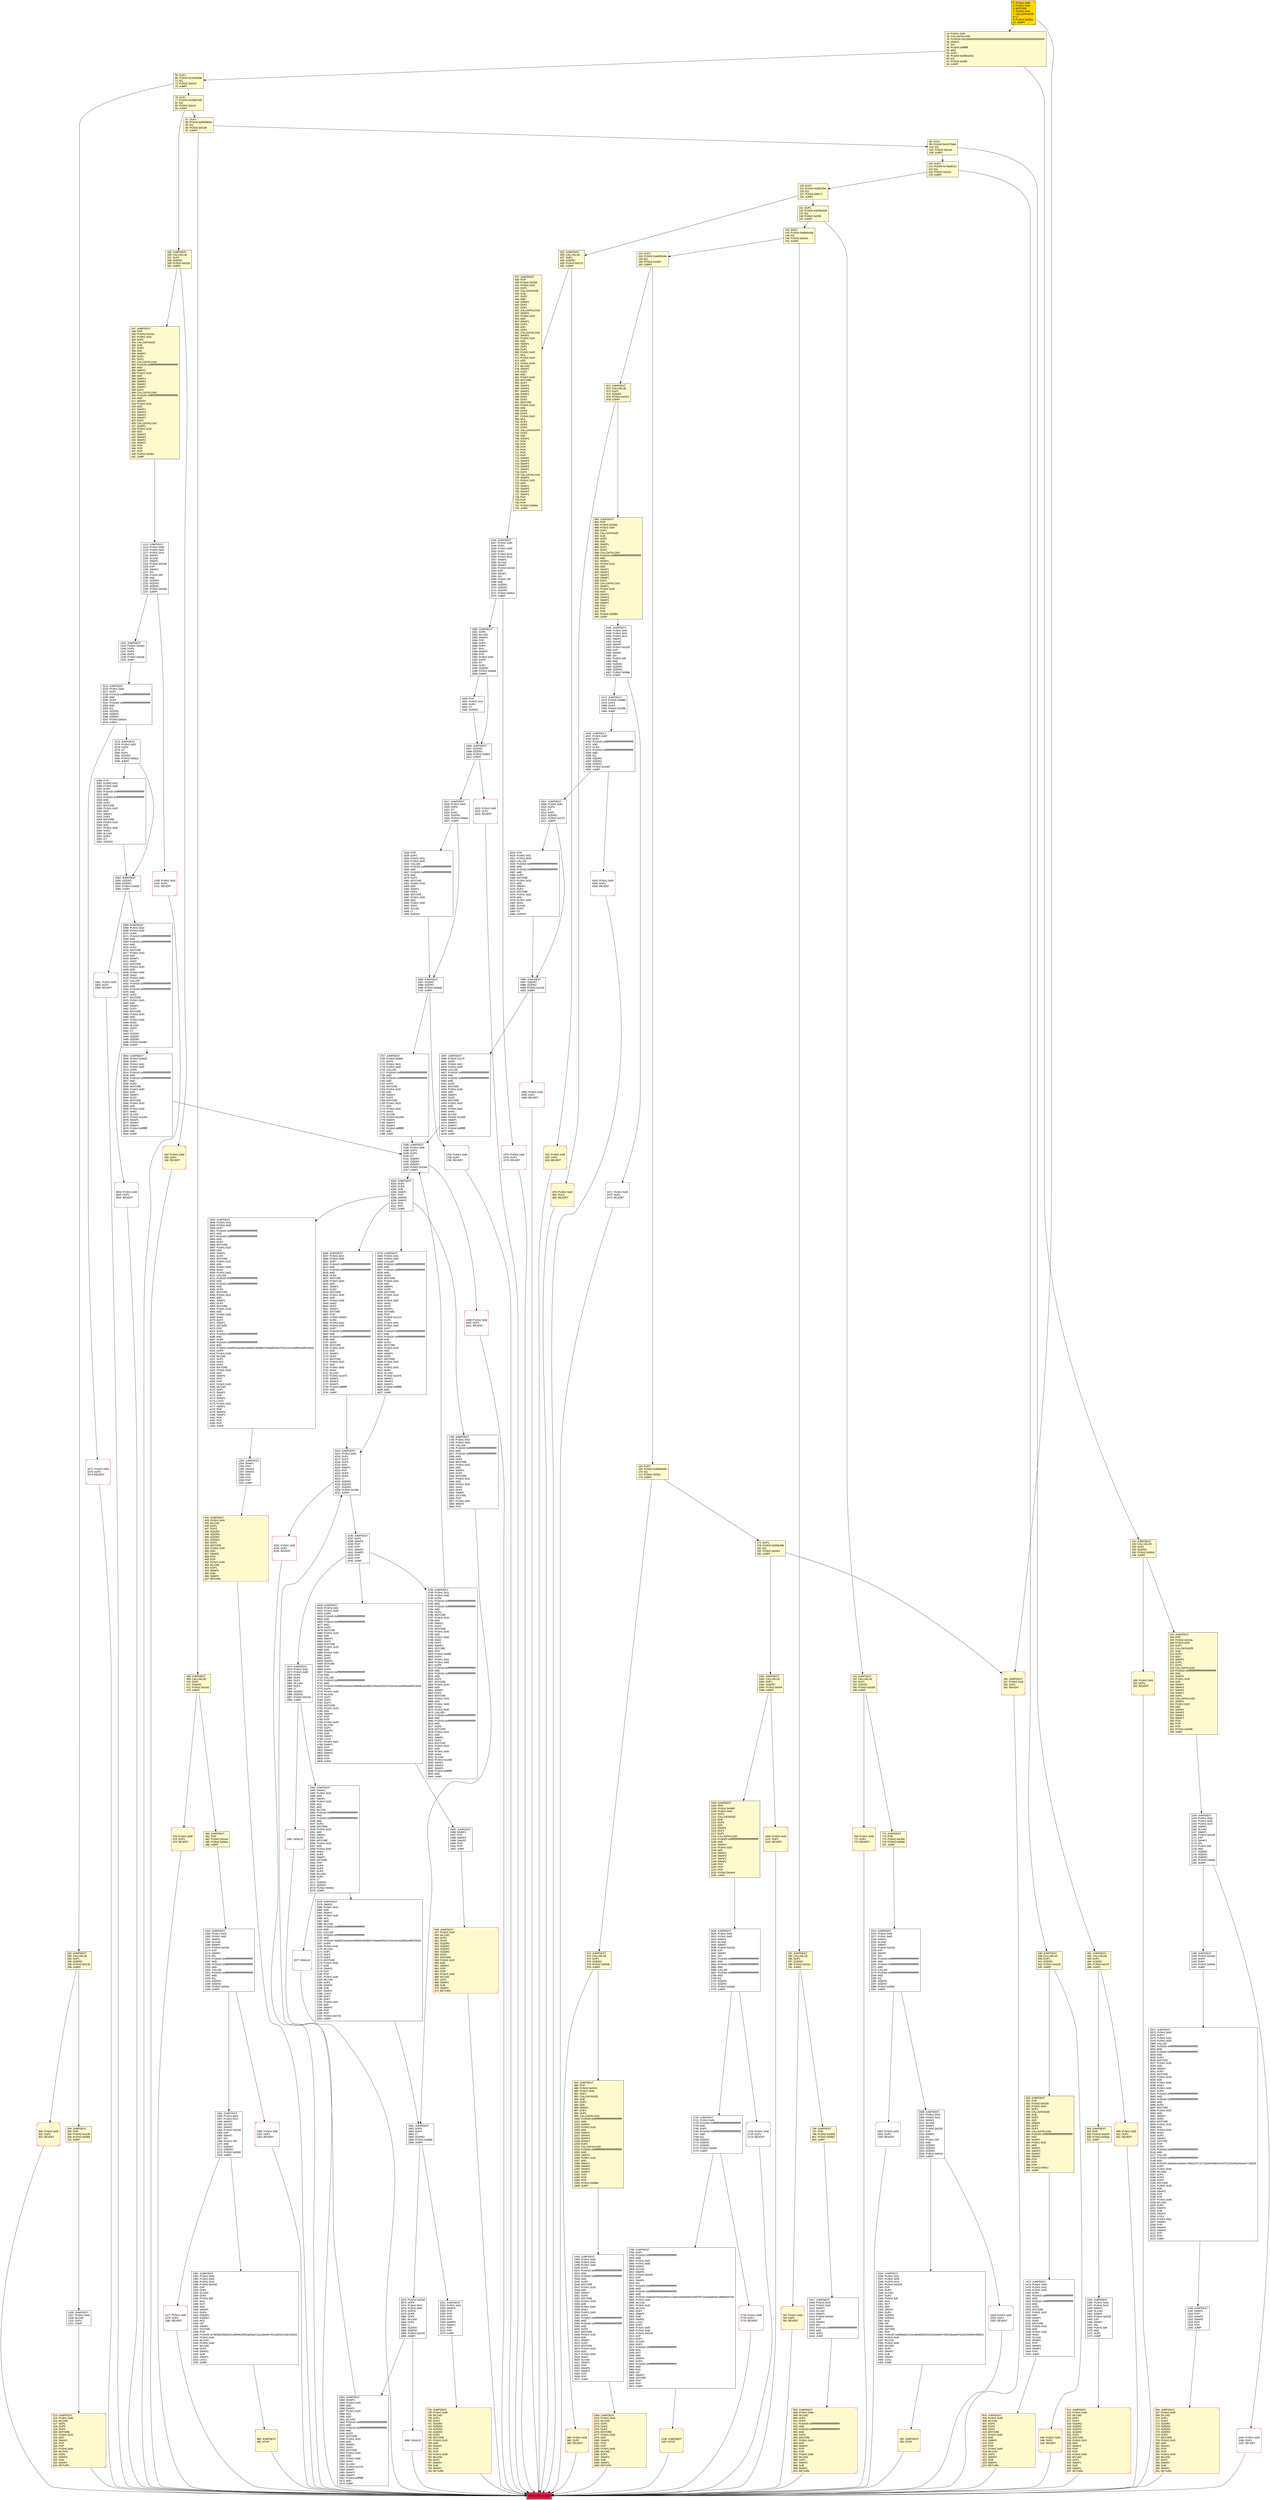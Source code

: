 digraph G {
bgcolor=transparent rankdir=UD;
node [shape=box style=filled color=black fillcolor=white fontname=arial fontcolor=black];
1184 [label="1184: PUSH1 0x00\l1186: DUP1\l1187: REVERT\l" shape=Msquare color=crimson ];
1992 [label="1992: JUMPDEST\l1993: SWAP1\l1994: PUSH1 0x20\l1996: ADD\l1997: SWAP1\l1998: PUSH1 0x20\l2000: MUL\l2001: ADD\l2002: MLOAD\l2003: PUSH20 0xffffffffffffffffffffffffffffffffffffffff\l2024: AND\l2025: PUSH20 0xffffffffffffffffffffffffffffffffffffffff\l2046: AND\l2047: DUP2\l2048: MSTORE\l2049: PUSH1 0x20\l2051: ADD\l2052: SWAP1\l2053: DUP2\l2054: MSTORE\l2055: PUSH1 0x20\l2057: ADD\l2058: PUSH1 0x00\l2060: SHA3\l2061: DUP2\l2062: SWAP1\l2063: SSTORE\l2064: POP\l2065: DUP6\l2066: DUP2\l2067: DUP2\l2068: MLOAD\l2069: DUP2\l2070: LT\l2071: ISZERO\l2072: ISZERO\l2073: PUSH2 0x081e\l2076: JUMPI\l" ];
3286 [label="3286: POP\l3287: PUSH1 0x01\l3289: PUSH1 0x00\l3291: DUP6\l3292: PUSH20 0xffffffffffffffffffffffffffffffffffffffff\l3313: AND\l3314: PUSH20 0xffffffffffffffffffffffffffffffffffffffff\l3335: AND\l3336: DUP2\l3337: MSTORE\l3338: PUSH1 0x20\l3340: ADD\l3341: SWAP1\l3342: DUP2\l3343: MSTORE\l3344: PUSH1 0x20\l3346: ADD\l3347: PUSH1 0x00\l3349: SHA3\l3350: SLOAD\l3351: DUP3\l3352: GT\l3353: ISZERO\l" ];
1707 [label="1707: JUMPDEST\l1708: PUSH2 0x06fd\l1711: DUP3\l1712: PUSH1 0x01\l1714: PUSH1 0x00\l1716: CALLER\l1717: PUSH20 0xffffffffffffffffffffffffffffffffffffffff\l1738: AND\l1739: PUSH20 0xffffffffffffffffffffffffffffffffffffffff\l1760: AND\l1761: DUP2\l1762: MSTORE\l1763: PUSH1 0x20\l1765: ADD\l1766: SWAP1\l1767: DUP2\l1768: MSTORE\l1769: PUSH1 0x20\l1771: ADD\l1772: PUSH1 0x00\l1774: SHA3\l1775: SLOAD\l1776: PUSH2 0x1059\l1779: SWAP1\l1780: SWAP2\l1781: SWAP1\l1782: PUSH4 0xffffffff\l1787: AND\l1788: JUMP\l" ];
1703 [label="1703: PUSH1 0x00\l1705: DUP1\l1706: REVERT\l" shape=Msquare color=crimson ];
2471 [label="2471: PUSH1 0x00\l2473: DUP1\l2474: REVERT\l" shape=Msquare color=crimson ];
1206 [label="1206: JUMPDEST\l1207: PUSH1 0x00\l1209: SLOAD\l1210: DUP2\l1211: JUMP\l" ];
2334 [label="2334: JUMPDEST\l2335: PUSH1 0x01\l2337: PUSH1 0x03\l2339: PUSH1 0x14\l2341: PUSH2 0x0100\l2344: EXP\l2345: DUP2\l2346: SLOAD\l2347: DUP2\l2348: PUSH1 0xff\l2350: MUL\l2351: NOT\l2352: AND\l2353: SWAP1\l2354: DUP4\l2355: ISZERO\l2356: ISZERO\l2357: MUL\l2358: OR\l2359: SWAP1\l2360: SSTORE\l2361: POP\l2362: PUSH32 0x6985a02210a168e66602d3235cb6db0e70f92b3ba4d376a33c0f3d9434bff625\l2395: PUSH1 0x40\l2397: MLOAD\l2398: PUSH1 0x40\l2400: MLOAD\l2401: DUP1\l2402: SWAP2\l2403: SUB\l2404: SWAP1\l2405: LOG1\l2406: JUMP\l" ];
3214 [label="3214: JUMPDEST\l3215: PUSH1 0x00\l3217: DUP1\l3218: PUSH20 0xffffffffffffffffffffffffffffffffffffffff\l3239: AND\l3240: DUP4\l3241: PUSH20 0xffffffffffffffffffffffffffffffffffffffff\l3262: AND\l3263: EQ\l3264: ISZERO\l3265: ISZERO\l3266: ISZERO\l3267: PUSH2 0x0ccb\l3270: JUMPI\l" ];
3500 [label="3500: PUSH1 0x00\l3502: DUP1\l3503: REVERT\l" shape=Msquare color=crimson ];
1546 [label="1546: JUMPDEST\l1547: PUSH1 0x00\l1549: DUP1\l1550: PUSH1 0x00\l1552: DUP1\l1553: PUSH1 0x03\l1555: PUSH1 0x14\l1557: SWAP1\l1558: SLOAD\l1559: SWAP1\l1560: PUSH2 0x0100\l1563: EXP\l1564: SWAP1\l1565: DIV\l1566: PUSH1 0xff\l1568: AND\l1569: ISZERO\l1570: ISZERO\l1571: ISZERO\l1572: PUSH2 0x062c\l1575: JUMPI\l" ];
1198 [label="1198: JUMPDEST\l1199: SWAP1\l1200: POP\l1201: SWAP3\l1202: SWAP2\l1203: POP\l1204: POP\l1205: JUMP\l" ];
1156 [label="1156: JUMPDEST\l1157: STOP\l" fillcolor=lemonchiffon shape=Msquare color=crimson ];
4213 [label="4213: JUMPDEST\l4214: PUSH1 0x00\l4216: DUP1\l4217: DUP3\l4218: DUP5\l4219: ADD\l4220: SWAP1\l4221: POP\l4222: DUP4\l4223: DUP2\l4224: LT\l4225: ISZERO\l4226: ISZERO\l4227: ISZERO\l4228: PUSH2 0x108c\l4231: JUMPI\l" ];
4479 [label="4479: JUMPDEST\l4480: PUSH1 0x01\l4482: PUSH1 0x00\l4484: CALLER\l4485: PUSH20 0xffffffffffffffffffffffffffffffffffffffff\l4506: AND\l4507: PUSH20 0xffffffffffffffffffffffffffffffffffffffff\l4528: AND\l4529: DUP2\l4530: MSTORE\l4531: PUSH1 0x20\l4533: ADD\l4534: SWAP1\l4535: DUP2\l4536: MSTORE\l4537: PUSH1 0x20\l4539: ADD\l4540: PUSH1 0x00\l4542: SHA3\l4543: DUP2\l4544: SWAP1\l4545: SSTORE\l4546: POP\l4547: PUSH2 0x1214\l4550: DUP3\l4551: PUSH1 0x01\l4553: PUSH1 0x00\l4555: DUP7\l4556: PUSH20 0xffffffffffffffffffffffffffffffffffffffff\l4577: AND\l4578: PUSH20 0xffffffffffffffffffffffffffffffffffffffff\l4599: AND\l4600: DUP2\l4601: MSTORE\l4602: PUSH1 0x20\l4604: ADD\l4605: SWAP1\l4606: DUP2\l4607: MSTORE\l4608: PUSH1 0x20\l4610: ADD\l4611: PUSH1 0x00\l4613: SHA3\l4614: SLOAD\l4615: PUSH2 0x1075\l4618: SWAP1\l4619: SWAP2\l4620: SWAP1\l4621: PUSH4 0xffffffff\l4626: AND\l4627: JUMP\l" ];
164 [label="164: DUP1\l165: PUSH4 0xdd62ed3e\l170: EQ\l171: PUSH2 0x03cc\l174: JUMPI\l" fillcolor=lemonchiffon ];
2475 [label="2475: JUMPDEST\l2476: PUSH2 0x09b5\l2479: DUP4\l2480: DUP4\l2481: PUSH2 0x1096\l2484: JUMP\l" ];
2485 [label="2485: JUMPDEST\l2486: SWAP1\l2487: POP\l2488: SWAP3\l2489: SWAP2\l2490: POP\l2491: POP\l2492: JUMP\l" ];
4185 [label="4185: JUMPDEST\l4186: PUSH1 0x00\l4188: DUP3\l4189: DUP3\l4190: GT\l4191: ISZERO\l4192: ISZERO\l4193: ISZERO\l4194: PUSH2 0x106a\l4197: JUMPI\l" ];
4246 [label="4246: JUMPDEST\l4247: PUSH1 0x00\l4249: DUP1\l4250: PUSH20 0xffffffffffffffffffffffffffffffffffffffff\l4271: AND\l4272: DUP4\l4273: PUSH20 0xffffffffffffffffffffffffffffffffffffffff\l4294: AND\l4295: EQ\l4296: ISZERO\l4297: ISZERO\l4298: ISZERO\l4299: PUSH2 0x10d3\l4302: JUMPI\l" ];
109 [label="109: DUP1\l110: PUSH4 0x70a08231\l115: EQ\l116: PUSH2 0x021a\l119: JUMPI\l" fillcolor=lemonchiffon ];
1473 [label="1473: JUMPDEST\l1474: PUSH1 0x00\l1476: PUSH1 0x01\l1478: PUSH1 0x00\l1480: DUP4\l1481: PUSH20 0xffffffffffffffffffffffffffffffffffffffff\l1502: AND\l1503: PUSH20 0xffffffffffffffffffffffffffffffffffffffff\l1524: AND\l1525: DUP2\l1526: MSTORE\l1527: PUSH1 0x20\l1529: ADD\l1530: SWAP1\l1531: DUP2\l1532: MSTORE\l1533: PUSH1 0x20\l1535: ADD\l1536: PUSH1 0x00\l1538: SHA3\l1539: SLOAD\l1540: SWAP1\l1541: POP\l1542: SWAP2\l1543: SWAP1\l1544: POP\l1545: JUMP\l" ];
142 [label="142: DUP1\l143: PUSH4 0x8da5cb5b\l148: EQ\l149: PUSH2 0x0310\l152: JUMPI\l" fillcolor=lemonchiffon ];
2780 [label="2780: JUMPDEST\l2781: DUP1\l2782: PUSH20 0xffffffffffffffffffffffffffffffffffffffff\l2803: AND\l2804: PUSH1 0x03\l2806: PUSH1 0x00\l2808: SWAP1\l2809: SLOAD\l2810: SWAP1\l2811: PUSH2 0x0100\l2814: EXP\l2815: SWAP1\l2816: DIV\l2817: PUSH20 0xffffffffffffffffffffffffffffffffffffffff\l2838: AND\l2839: PUSH20 0xffffffffffffffffffffffffffffffffffffffff\l2860: AND\l2861: PUSH32 0x8be0079c531659141344cd1fd0a4f28419497f9722a3daafe3b4186f6b6457e0\l2894: PUSH1 0x40\l2896: MLOAD\l2897: PUSH1 0x40\l2899: MLOAD\l2900: DUP1\l2901: SWAP2\l2902: SUB\l2903: SWAP1\l2904: LOG3\l2905: DUP1\l2906: PUSH1 0x03\l2908: PUSH1 0x00\l2910: PUSH2 0x0100\l2913: EXP\l2914: DUP2\l2915: SLOAD\l2916: DUP2\l2917: PUSH20 0xffffffffffffffffffffffffffffffffffffffff\l2938: MUL\l2939: NOT\l2940: AND\l2941: SWAP1\l2942: DUP4\l2943: PUSH20 0xffffffffffffffffffffffffffffffffffffffff\l2964: AND\l2965: MUL\l2966: OR\l2967: SWAP1\l2968: SSTORE\l2969: POP\l2970: POP\l2971: JUMP\l" ];
1606 [label="1606: JUMPDEST\l1607: ISZERO\l1608: ISZERO\l1609: PUSH2 0x0651\l1612: JUMPI\l" ];
1628 [label="1628: POP\l1629: DUP2\l1630: PUSH1 0x01\l1632: PUSH1 0x00\l1634: CALLER\l1635: PUSH20 0xffffffffffffffffffffffffffffffffffffffff\l1656: AND\l1657: PUSH20 0xffffffffffffffffffffffffffffffffffffffff\l1678: AND\l1679: DUP2\l1680: MSTORE\l1681: PUSH1 0x20\l1683: ADD\l1684: SWAP1\l1685: DUP2\l1686: MSTORE\l1687: PUSH1 0x20\l1689: ADD\l1690: PUSH1 0x00\l1692: SHA3\l1693: SLOAD\l1694: LT\l1695: ISZERO\l" ];
1381 [label="1381: JUMPDEST\l1382: PUSH1 0x00\l1384: PUSH1 0x03\l1386: PUSH1 0x14\l1388: PUSH2 0x0100\l1391: EXP\l1392: DUP2\l1393: SLOAD\l1394: DUP2\l1395: PUSH1 0xff\l1397: MUL\l1398: NOT\l1399: AND\l1400: SWAP1\l1401: DUP4\l1402: ISZERO\l1403: ISZERO\l1404: MUL\l1405: OR\l1406: SWAP1\l1407: SSTORE\l1408: POP\l1409: PUSH32 0x7805862f689e2f13df9f062ff482ad3ad112aca9e0847911ed832e158c525b33\l1442: PUSH1 0x40\l1444: MLOAD\l1445: PUSH1 0x40\l1447: MLOAD\l1448: DUP1\l1449: SWAP2\l1450: SUB\l1451: SWAP1\l1452: LOG1\l1453: JUMP\l" ];
13 [label="13: PUSH1 0x00\l15: CALLDATALOAD\l16: PUSH29 0x0100000000000000000000000000000000000000000000000000000000\l46: SWAP1\l47: DIV\l48: PUSH4 0xffffffff\l53: AND\l54: DUP1\l55: PUSH4 0x095ea7b3\l60: EQ\l61: PUSH2 0x00bf\l64: JUMPI\l" fillcolor=lemonchiffon ];
2493 [label="2493: JUMPDEST\l2494: PUSH1 0x00\l2496: PUSH1 0x02\l2498: PUSH1 0x00\l2500: DUP5\l2501: PUSH20 0xffffffffffffffffffffffffffffffffffffffff\l2522: AND\l2523: PUSH20 0xffffffffffffffffffffffffffffffffffffffff\l2544: AND\l2545: DUP2\l2546: MSTORE\l2547: PUSH1 0x20\l2549: ADD\l2550: SWAP1\l2551: DUP2\l2552: MSTORE\l2553: PUSH1 0x20\l2555: ADD\l2556: PUSH1 0x00\l2558: SHA3\l2559: PUSH1 0x00\l2561: DUP4\l2562: PUSH20 0xffffffffffffffffffffffffffffffffffffffff\l2583: AND\l2584: PUSH20 0xffffffffffffffffffffffffffffffffffffffff\l2605: AND\l2606: DUP2\l2607: MSTORE\l2608: PUSH1 0x20\l2610: ADD\l2611: SWAP1\l2612: DUP2\l2613: MSTORE\l2614: PUSH1 0x20\l2616: ADD\l2617: PUSH1 0x00\l2619: SHA3\l2620: SLOAD\l2621: SWAP1\l2622: POP\l2623: SWAP3\l2624: SWAP2\l2625: POP\l2626: POP\l2627: JUMP\l" ];
637 [label="637: JUMPDEST\l638: POP\l639: PUSH2 0x02df\l642: PUSH1 0x04\l644: DUP1\l645: CALLDATASIZE\l646: SUB\l647: DUP2\l648: ADD\l649: SWAP1\l650: DUP1\l651: DUP1\l652: CALLDATALOAD\l653: SWAP1\l654: PUSH1 0x20\l656: ADD\l657: SWAP1\l658: DUP3\l659: ADD\l660: DUP1\l661: CALLDATALOAD\l662: SWAP1\l663: PUSH1 0x20\l665: ADD\l666: SWAP1\l667: DUP1\l668: DUP1\l669: PUSH1 0x20\l671: MUL\l672: PUSH1 0x20\l674: ADD\l675: PUSH1 0x40\l677: MLOAD\l678: SWAP1\l679: DUP2\l680: ADD\l681: PUSH1 0x40\l683: MSTORE\l684: DUP1\l685: SWAP4\l686: SWAP3\l687: SWAP2\l688: SWAP1\l689: DUP2\l690: DUP2\l691: MSTORE\l692: PUSH1 0x20\l694: ADD\l695: DUP4\l696: DUP4\l697: PUSH1 0x20\l699: MUL\l700: DUP1\l701: DUP3\l702: DUP5\l703: CALLDATACOPY\l704: DUP3\l705: ADD\l706: SWAP2\l707: POP\l708: POP\l709: POP\l710: POP\l711: POP\l712: POP\l713: SWAP2\l714: SWAP3\l715: SWAP2\l716: SWAP3\l717: SWAP1\l718: DUP1\l719: CALLDATALOAD\l720: SWAP1\l721: PUSH1 0x20\l723: ADD\l724: SWAP1\l725: SWAP3\l726: SWAP2\l727: SWAP1\l728: POP\l729: POP\l730: POP\l731: PUSH2 0x060a\l734: JUMP\l" fillcolor=lemonchiffon ];
3365 [label="3365: JUMPDEST\l3366: PUSH1 0x02\l3368: PUSH1 0x00\l3370: DUP6\l3371: PUSH20 0xffffffffffffffffffffffffffffffffffffffff\l3392: AND\l3393: PUSH20 0xffffffffffffffffffffffffffffffffffffffff\l3414: AND\l3415: DUP2\l3416: MSTORE\l3417: PUSH1 0x20\l3419: ADD\l3420: SWAP1\l3421: DUP2\l3422: MSTORE\l3423: PUSH1 0x20\l3425: ADD\l3426: PUSH1 0x00\l3428: SHA3\l3429: PUSH1 0x00\l3431: CALLER\l3432: PUSH20 0xffffffffffffffffffffffffffffffffffffffff\l3453: AND\l3454: PUSH20 0xffffffffffffffffffffffffffffffffffffffff\l3475: AND\l3476: DUP2\l3477: MSTORE\l3478: PUSH1 0x20\l3480: ADD\l3481: SWAP1\l3482: DUP2\l3483: MSTORE\l3484: PUSH1 0x20\l3486: ADD\l3487: PUSH1 0x00\l3489: SHA3\l3490: SLOAD\l3491: DUP3\l3492: GT\l3493: ISZERO\l3494: ISZERO\l3495: ISZERO\l3496: PUSH2 0x0db0\l3499: JUMPI\l" ];
4232 [label="4232: PUSH1 0x00\l4234: DUP1\l4235: REVERT\l" shape=Msquare color=crimson ];
538 [label="538: JUMPDEST\l539: CALLVALUE\l540: DUP1\l541: ISZERO\l542: PUSH2 0x0226\l545: JUMPI\l" fillcolor=lemonchiffon ];
266 [label="266: JUMPDEST\l267: PUSH1 0x40\l269: MLOAD\l270: DUP1\l271: DUP3\l272: ISZERO\l273: ISZERO\l274: ISZERO\l275: ISZERO\l276: DUP2\l277: MSTORE\l278: PUSH1 0x20\l280: ADD\l281: SWAP2\l282: POP\l283: POP\l284: PUSH1 0x40\l286: MLOAD\l287: DUP1\l288: SWAP2\l289: SUB\l290: SWAP1\l291: RETURN\l" fillcolor=lemonchiffon shape=Msquare color=crimson ];
76 [label="76: DUP1\l77: PUSH4 0x23b872dd\l82: EQ\l83: PUSH2 0x014f\l86: JUMPI\l" fillcolor=lemonchiffon ];
191 [label="191: JUMPDEST\l192: CALLVALUE\l193: DUP1\l194: ISZERO\l195: PUSH2 0x00cb\l198: JUMPI\l" fillcolor=lemonchiffon ];
784 [label="784: JUMPDEST\l785: CALLVALUE\l786: DUP1\l787: ISZERO\l788: PUSH2 0x031c\l791: JUMPI\l" fillcolor=lemonchiffon ];
1600 [label="1600: POP\l1601: PUSH1 0x14\l1603: DUP4\l1604: GT\l1605: ISZERO\l" ];
512 [label="512: JUMPDEST\l513: PUSH1 0x40\l515: MLOAD\l516: DUP1\l517: DUP3\l518: ISZERO\l519: ISZERO\l520: ISZERO\l521: ISZERO\l522: DUP2\l523: MSTORE\l524: PUSH1 0x20\l526: ADD\l527: SWAP2\l528: POP\l529: POP\l530: PUSH1 0x40\l532: MLOAD\l533: DUP1\l534: SWAP2\l535: SUB\l536: SWAP1\l537: RETURN\l" fillcolor=lemonchiffon shape=Msquare color=crimson ];
2716 [label="2716: PUSH1 0x00\l2718: DUP1\l2719: REVERT\l" shape=Msquare color=crimson ];
335 [label="335: JUMPDEST\l336: CALLVALUE\l337: DUP1\l338: ISZERO\l339: PUSH2 0x015b\l342: JUMPI\l" fillcolor=lemonchiffon ];
491 [label="491: JUMPDEST\l492: CALLVALUE\l493: DUP1\l494: ISZERO\l495: PUSH2 0x01f7\l498: JUMPI\l" fillcolor=lemonchiffon ];
1354 [label="1354: JUMPDEST\l1355: PUSH1 0x03\l1357: PUSH1 0x14\l1359: SWAP1\l1360: SLOAD\l1361: SWAP1\l1362: PUSH2 0x0100\l1365: EXP\l1366: SWAP1\l1367: DIV\l1368: PUSH1 0xff\l1370: AND\l1371: ISZERO\l1372: ISZERO\l1373: PUSH2 0x0565\l1376: JUMPI\l" ];
1891 [label="1891: JUMPDEST\l1892: SWAP1\l1893: PUSH1 0x20\l1895: ADD\l1896: SWAP1\l1897: PUSH1 0x20\l1899: MUL\l1900: ADD\l1901: MLOAD\l1902: PUSH20 0xffffffffffffffffffffffffffffffffffffffff\l1923: AND\l1924: PUSH20 0xffffffffffffffffffffffffffffffffffffffff\l1945: AND\l1946: DUP2\l1947: MSTORE\l1948: PUSH1 0x20\l1950: ADD\l1951: SWAP1\l1952: DUP2\l1953: MSTORE\l1954: PUSH1 0x20\l1956: ADD\l1957: PUSH1 0x00\l1959: SHA3\l1960: SLOAD\l1961: PUSH2 0x1075\l1964: SWAP1\l1965: SWAP2\l1966: SWAP1\l1967: PUSH4 0xffffffff\l1972: AND\l1973: JUMP\l" ];
4318 [label="4318: POP\l4319: PUSH1 0x01\l4321: PUSH1 0x00\l4323: CALLER\l4324: PUSH20 0xffffffffffffffffffffffffffffffffffffffff\l4345: AND\l4346: PUSH20 0xffffffffffffffffffffffffffffffffffffffff\l4367: AND\l4368: DUP2\l4369: MSTORE\l4370: PUSH1 0x20\l4372: ADD\l4373: SWAP1\l4374: DUP2\l4375: MSTORE\l4376: PUSH1 0x20\l4378: ADD\l4379: PUSH1 0x00\l4381: SHA3\l4382: SLOAD\l4383: DUP3\l4384: GT\l4385: ISZERO\l" ];
2078 [label="2078: JUMPDEST\l2079: SWAP1\l2080: PUSH1 0x20\l2082: ADD\l2083: SWAP1\l2084: PUSH1 0x20\l2086: MUL\l2087: ADD\l2088: MLOAD\l2089: PUSH20 0xffffffffffffffffffffffffffffffffffffffff\l2110: AND\l2111: CALLER\l2112: PUSH20 0xffffffffffffffffffffffffffffffffffffffff\l2133: AND\l2134: PUSH32 0xddf252ad1be2c89b69c2b068fc378daa952ba7f163c4a11628f55a4df523b3ef\l2167: DUP8\l2168: PUSH1 0x40\l2170: MLOAD\l2171: DUP1\l2172: DUP3\l2173: DUP2\l2174: MSTORE\l2175: PUSH1 0x20\l2177: ADD\l2178: SWAP2\l2179: POP\l2180: POP\l2181: PUSH1 0x40\l2183: MLOAD\l2184: DUP1\l2185: SWAP2\l2186: SUB\l2187: SWAP1\l2188: LOG3\l2189: DUP1\l2190: DUP1\l2191: PUSH1 0x01\l2193: ADD\l2194: SWAP2\l2195: POP\l2196: POP\l2197: PUSH2 0x0745\l2200: JUMP\l" ];
499 [label="499: PUSH1 0x00\l501: DUP1\l502: REVERT\l" fillcolor=lemonchiffon shape=Msquare color=crimson ];
984 [label="984: JUMPDEST\l985: POP\l986: PUSH2 0x042d\l989: PUSH1 0x04\l991: DUP1\l992: CALLDATASIZE\l993: SUB\l994: DUP2\l995: ADD\l996: SWAP1\l997: DUP1\l998: DUP1\l999: CALLDATALOAD\l1000: PUSH20 0xffffffffffffffffffffffffffffffffffffffff\l1021: AND\l1022: SWAP1\l1023: PUSH1 0x20\l1025: ADD\l1026: SWAP1\l1027: SWAP3\l1028: SWAP2\l1029: SWAP1\l1030: DUP1\l1031: CALLDATALOAD\l1032: PUSH20 0xffffffffffffffffffffffffffffffffffffffff\l1053: AND\l1054: SWAP1\l1055: PUSH1 0x20\l1057: ADD\l1058: SWAP1\l1059: SWAP3\l1060: SWAP2\l1061: SWAP1\l1062: POP\l1063: POP\l1064: POP\l1065: PUSH2 0x09bd\l1068: JUMP\l" fillcolor=lemonchiffon ];
4202 [label="4202: JUMPDEST\l4203: DUP2\l4204: DUP4\l4205: SUB\l4206: SWAP1\l4207: POP\l4208: SWAP3\l4209: SWAP2\l4210: POP\l4211: POP\l4212: JUMP\l" ];
3504 [label="3504: JUMPDEST\l3505: PUSH2 0x0e02\l3508: DUP3\l3509: PUSH1 0x01\l3511: PUSH1 0x00\l3513: DUP8\l3514: PUSH20 0xffffffffffffffffffffffffffffffffffffffff\l3535: AND\l3536: PUSH20 0xffffffffffffffffffffffffffffffffffffffff\l3557: AND\l3558: DUP2\l3559: MSTORE\l3560: PUSH1 0x20\l3562: ADD\l3563: SWAP1\l3564: DUP2\l3565: MSTORE\l3566: PUSH1 0x20\l3568: ADD\l3569: PUSH1 0x00\l3571: SHA3\l3572: SLOAD\l3573: PUSH2 0x1059\l3576: SWAP1\l3577: SWAP2\l3578: SWAP1\l3579: PUSH4 0xffffffff\l3584: AND\l3585: JUMP\l" ];
1974 [label="1974: JUMPDEST\l1975: PUSH1 0x01\l1977: PUSH1 0x00\l1979: DUP9\l1980: DUP5\l1981: DUP2\l1982: MLOAD\l1983: DUP2\l1984: LT\l1985: ISZERO\l1986: ISZERO\l1987: PUSH2 0x07c8\l1990: JUMPI\l" ];
972 [label="972: JUMPDEST\l973: CALLVALUE\l974: DUP1\l975: ISZERO\l976: PUSH2 0x03d8\l979: JUMPI\l" fillcolor=lemonchiffon ];
2201 [label="2201: JUMPDEST\l2202: PUSH1 0x01\l2204: SWAP4\l2205: POP\l2206: POP\l2207: POP\l2208: POP\l2209: SWAP3\l2210: SWAP2\l2211: POP\l2212: POP\l2213: JUMP\l" ];
1870 [label="1870: PUSH2 0x07b6\l1873: DUP6\l1874: PUSH1 0x01\l1876: PUSH1 0x00\l1878: DUP10\l1879: DUP6\l1880: DUP2\l1881: MLOAD\l1882: DUP2\l1883: LT\l1884: ISZERO\l1885: ISZERO\l1886: PUSH2 0x0763\l1889: JUMPI\l" ];
2972 [label="2972: JUMPDEST\l2973: PUSH1 0x00\l2975: DUP2\l2976: PUSH1 0x02\l2978: PUSH1 0x00\l2980: CALLER\l2981: PUSH20 0xffffffffffffffffffffffffffffffffffffffff\l3002: AND\l3003: PUSH20 0xffffffffffffffffffffffffffffffffffffffff\l3024: AND\l3025: DUP2\l3026: MSTORE\l3027: PUSH1 0x20\l3029: ADD\l3030: SWAP1\l3031: DUP2\l3032: MSTORE\l3033: PUSH1 0x20\l3035: ADD\l3036: PUSH1 0x00\l3038: SHA3\l3039: PUSH1 0x00\l3041: DUP6\l3042: PUSH20 0xffffffffffffffffffffffffffffffffffffffff\l3063: AND\l3064: PUSH20 0xffffffffffffffffffffffffffffffffffffffff\l3085: AND\l3086: DUP2\l3087: MSTORE\l3088: PUSH1 0x20\l3090: ADD\l3091: SWAP1\l3092: DUP2\l3093: MSTORE\l3094: PUSH1 0x20\l3096: ADD\l3097: PUSH1 0x00\l3099: SHA3\l3100: DUP2\l3101: SWAP1\l3102: SSTORE\l3103: POP\l3104: DUP3\l3105: PUSH20 0xffffffffffffffffffffffffffffffffffffffff\l3126: AND\l3127: CALLER\l3128: PUSH20 0xffffffffffffffffffffffffffffffffffffffff\l3149: AND\l3150: PUSH32 0x8c5be1e5ebec7d5bd14f71427d1e84f3dd0314c0f7b2291e5b200ac8c7c3b925\l3183: DUP5\l3184: PUSH1 0x40\l3186: MLOAD\l3187: DUP1\l3188: DUP3\l3189: DUP2\l3190: MSTORE\l3191: PUSH1 0x20\l3193: ADD\l3194: SWAP2\l3195: POP\l3196: POP\l3197: PUSH1 0x40\l3199: MLOAD\l3200: DUP1\l3201: SWAP2\l3202: SUB\l3203: SWAP1\l3204: LOG3\l3205: PUSH1 0x01\l3207: SWAP1\l3208: POP\l3209: SWAP3\l3210: SWAP2\l3211: POP\l3212: POP\l3213: JUMP\l" ];
2302 [label="2302: PUSH1 0x00\l2304: DUP1\l2305: REVERT\l" shape=Msquare color=crimson ];
1789 [label="1789: JUMPDEST\l1790: PUSH1 0x01\l1792: PUSH1 0x00\l1794: CALLER\l1795: PUSH20 0xffffffffffffffffffffffffffffffffffffffff\l1816: AND\l1817: PUSH20 0xffffffffffffffffffffffffffffffffffffffff\l1838: AND\l1839: DUP2\l1840: MSTORE\l1841: PUSH1 0x20\l1843: ADD\l1844: SWAP1\l1845: DUP2\l1846: MSTORE\l1847: PUSH1 0x20\l1849: ADD\l1850: PUSH1 0x00\l1852: SHA3\l1853: DUP2\l1854: SWAP1\l1855: SSTORE\l1856: POP\l1857: PUSH1 0x00\l1859: SWAP1\l1860: POP\l" ];
199 [label="199: PUSH1 0x00\l201: DUP1\l202: REVERT\l" fillcolor=lemonchiffon shape=Msquare color=crimson ];
3271 [label="3271: PUSH1 0x00\l3273: DUP1\l3274: REVERT\l" shape=Msquare color=crimson ];
304 [label="304: JUMPDEST\l305: POP\l306: PUSH2 0x0139\l309: PUSH2 0x04b6\l312: JUMP\l" fillcolor=lemonchiffon ];
4303 [label="4303: PUSH1 0x00\l4305: DUP1\l4306: REVERT\l" shape=Msquare color=crimson ];
1580 [label="1580: JUMPDEST\l1581: DUP6\l1582: MLOAD\l1583: SWAP3\l1584: POP\l1585: DUP5\l1586: DUP4\l1587: MUL\l1588: SWAP2\l1589: POP\l1590: PUSH1 0x00\l1592: DUP4\l1593: GT\l1594: DUP1\l1595: ISZERO\l1596: PUSH2 0x0646\l1599: JUMPI\l" ];
980 [label="980: PUSH1 0x00\l982: DUP1\l983: REVERT\l" fillcolor=lemonchiffon shape=Msquare color=crimson ];
805 [label="805: JUMPDEST\l806: PUSH1 0x40\l808: MLOAD\l809: DUP1\l810: DUP3\l811: PUSH20 0xffffffffffffffffffffffffffffffffffffffff\l832: AND\l833: PUSH20 0xffffffffffffffffffffffffffffffffffffffff\l854: AND\l855: DUP2\l856: MSTORE\l857: PUSH1 0x20\l859: ADD\l860: SWAP2\l861: POP\l862: POP\l863: PUSH1 0x40\l865: MLOAD\l866: DUP1\l867: SWAP2\l868: SUB\l869: SWAP1\l870: RETURN\l" fillcolor=lemonchiffon shape=Msquare color=crimson ];
1238 [label="1238: PUSH1 0x00\l1240: DUP1\l1241: REVERT\l" shape=Msquare color=crimson ];
1991 [label="1991: INVALID\l" shape=Msquare color=crimson ];
175 [label="175: DUP1\l176: PUSH4 0xf2fde38b\l181: EQ\l182: PUSH2 0x0443\l185: JUMPI\l" fillcolor=lemonchiffon ];
2776 [label="2776: PUSH1 0x00\l2778: DUP1\l2779: REVERT\l" shape=Msquare color=crimson ];
4386 [label="4386: JUMPDEST\l4387: ISZERO\l4388: ISZERO\l4389: PUSH2 0x112d\l4392: JUMPI\l" ];
65 [label="65: DUP1\l66: PUSH4 0x18160ddd\l71: EQ\l72: PUSH2 0x0124\l75: JUMPI\l" fillcolor=lemonchiffon ];
1091 [label="1091: JUMPDEST\l1092: CALLVALUE\l1093: DUP1\l1094: ISZERO\l1095: PUSH2 0x044f\l1098: JUMPI\l" fillcolor=lemonchiffon ];
773 [label="773: JUMPDEST\l774: POP\l775: PUSH2 0x030e\l778: PUSH2 0x08a6\l781: JUMP\l" fillcolor=lemonchiffon ];
883 [label="883: JUMPDEST\l884: POP\l885: PUSH2 0x03b2\l888: PUSH1 0x04\l890: DUP1\l891: CALLDATASIZE\l892: SUB\l893: DUP2\l894: ADD\l895: SWAP1\l896: DUP1\l897: DUP1\l898: CALLDATALOAD\l899: PUSH20 0xffffffffffffffffffffffffffffffffffffffff\l920: AND\l921: SWAP1\l922: PUSH1 0x20\l924: ADD\l925: SWAP1\l926: SWAP3\l927: SWAP2\l928: SWAP1\l929: DUP1\l930: CALLDATALOAD\l931: SWAP1\l932: PUSH1 0x20\l934: ADD\l935: SWAP1\l936: SWAP3\l937: SWAP2\l938: SWAP1\l939: POP\l940: POP\l941: POP\l942: PUSH2 0x098d\l945: JUMP\l" fillcolor=lemonchiffon ];
476 [label="476: PUSH1 0x00\l478: DUP1\l479: REVERT\l" fillcolor=lemonchiffon shape=Msquare color=crimson ];
489 [label="489: JUMPDEST\l490: STOP\l" fillcolor=lemonchiffon shape=Msquare color=crimson ];
1696 [label="1696: JUMPDEST\l1697: ISZERO\l1698: ISZERO\l1699: PUSH2 0x06ab\l1702: JUMPI\l" ];
3361 [label="3361: PUSH1 0x00\l3363: DUP1\l3364: REVERT\l" shape=Msquare color=crimson ];
131 [label="131: DUP1\l132: PUSH4 0x8456cb59\l137: EQ\l138: PUSH2 0x02f9\l141: JUMPI\l" fillcolor=lemonchiffon ];
546 [label="546: PUSH1 0x00\l548: DUP1\l549: REVERT\l" fillcolor=lemonchiffon shape=Msquare color=crimson ];
442 [label="442: JUMPDEST\l443: PUSH1 0x40\l445: MLOAD\l446: DUP1\l447: DUP3\l448: ISZERO\l449: ISZERO\l450: ISZERO\l451: ISZERO\l452: DUP2\l453: MSTORE\l454: PUSH1 0x20\l456: ADD\l457: SWAP2\l458: POP\l459: POP\l460: PUSH1 0x40\l462: MLOAD\l463: DUP1\l464: SWAP2\l465: SUB\l466: SWAP1\l467: RETURN\l" fillcolor=lemonchiffon shape=Msquare color=crimson ];
480 [label="480: JUMPDEST\l481: POP\l482: PUSH2 0x01e9\l485: PUSH2 0x04ee\l488: JUMP\l" fillcolor=lemonchiffon ];
4393 [label="4393: PUSH1 0x00\l4395: DUP1\l4396: REVERT\l" shape=Msquare color=crimson ];
203 [label="203: JUMPDEST\l204: POP\l205: PUSH2 0x010a\l208: PUSH1 0x04\l210: DUP1\l211: CALLDATASIZE\l212: SUB\l213: DUP2\l214: ADD\l215: SWAP1\l216: DUP1\l217: DUP1\l218: CALLDATALOAD\l219: PUSH20 0xffffffffffffffffffffffffffffffffffffffff\l240: AND\l241: SWAP1\l242: PUSH1 0x20\l244: ADD\l245: SWAP1\l246: SWAP3\l247: SWAP2\l248: SWAP1\l249: DUP1\l250: CALLDATALOAD\l251: SWAP1\l252: PUSH1 0x20\l254: ADD\l255: SWAP1\l256: SWAP3\l257: SWAP2\l258: SWAP1\l259: POP\l260: POP\l261: POP\l262: PUSH2 0x0486\l265: JUMP\l" fillcolor=lemonchiffon ];
1576 [label="1576: PUSH1 0x00\l1578: DUP1\l1579: REVERT\l" shape=Msquare color=crimson ];
313 [label="313: JUMPDEST\l314: PUSH1 0x40\l316: MLOAD\l317: DUP1\l318: DUP3\l319: DUP2\l320: MSTORE\l321: PUSH1 0x20\l323: ADD\l324: SWAP2\l325: POP\l326: POP\l327: PUSH1 0x40\l329: MLOAD\l330: DUP1\l331: SWAP2\l332: SUB\l333: SWAP1\l334: RETURN\l" fillcolor=lemonchiffon shape=Msquare color=crimson ];
300 [label="300: PUSH1 0x00\l302: DUP1\l303: REVERT\l" fillcolor=lemonchiffon shape=Msquare color=crimson ];
2445 [label="2445: JUMPDEST\l2446: PUSH1 0x00\l2448: PUSH1 0x03\l2450: PUSH1 0x14\l2452: SWAP1\l2453: SLOAD\l2454: SWAP1\l2455: PUSH2 0x0100\l2458: EXP\l2459: SWAP1\l2460: DIV\l2461: PUSH1 0xff\l2463: AND\l2464: ISZERO\l2465: ISZERO\l2466: ISZERO\l2467: PUSH2 0x09ab\l2470: JUMPI\l" ];
946 [label="946: JUMPDEST\l947: PUSH1 0x40\l949: MLOAD\l950: DUP1\l951: DUP3\l952: ISZERO\l953: ISZERO\l954: ISZERO\l955: ISZERO\l956: DUP2\l957: MSTORE\l958: PUSH1 0x20\l960: ADD\l961: SWAP2\l962: POP\l963: POP\l964: PUSH1 0x40\l966: MLOAD\l967: DUP1\l968: SWAP2\l969: SUB\l970: SWAP1\l971: RETURN\l" fillcolor=lemonchiffon shape=Msquare color=crimson ];
1158 [label="1158: JUMPDEST\l1159: PUSH1 0x00\l1161: PUSH1 0x03\l1163: PUSH1 0x14\l1165: SWAP1\l1166: SLOAD\l1167: SWAP1\l1168: PUSH2 0x0100\l1171: EXP\l1172: SWAP1\l1173: DIV\l1174: PUSH1 0xff\l1176: AND\l1177: ISZERO\l1178: ISZERO\l1179: ISZERO\l1180: PUSH2 0x04a4\l1183: JUMPI\l" ];
796 [label="796: JUMPDEST\l797: POP\l798: PUSH2 0x0325\l801: PUSH2 0x0967\l804: JUMP\l" fillcolor=lemonchiffon ];
1861 [label="1861: JUMPDEST\l1862: DUP3\l1863: DUP2\l1864: LT\l1865: ISZERO\l1866: PUSH2 0x0899\l1869: JUMPI\l" ];
2214 [label="2214: JUMPDEST\l2215: PUSH1 0x03\l2217: PUSH1 0x00\l2219: SWAP1\l2220: SLOAD\l2221: SWAP1\l2222: PUSH2 0x0100\l2225: EXP\l2226: SWAP1\l2227: DIV\l2228: PUSH20 0xffffffffffffffffffffffffffffffffffffffff\l2249: AND\l2250: PUSH20 0xffffffffffffffffffffffffffffffffffffffff\l2271: AND\l2272: CALLER\l2273: PUSH20 0xffffffffffffffffffffffffffffffffffffffff\l2294: AND\l2295: EQ\l2296: ISZERO\l2297: ISZERO\l2298: PUSH2 0x0902\l2301: JUMPI\l" ];
4397 [label="4397: JUMPDEST\l4398: PUSH2 0x117f\l4401: DUP3\l4402: PUSH1 0x01\l4404: PUSH1 0x00\l4406: CALLER\l4407: PUSH20 0xffffffffffffffffffffffffffffffffffffffff\l4428: AND\l4429: PUSH20 0xffffffffffffffffffffffffffffffffffffffff\l4450: AND\l4451: DUP2\l4452: MSTORE\l4453: PUSH1 0x20\l4455: ADD\l4456: SWAP1\l4457: DUP2\l4458: MSTORE\l4459: PUSH1 0x20\l4461: ADD\l4462: PUSH1 0x00\l4464: SHA3\l4465: SLOAD\l4466: PUSH2 0x1059\l4469: SWAP1\l4470: SWAP2\l4471: SWAP1\l4472: PUSH4 0xffffffff\l4477: AND\l4478: JUMP\l" ];
3945 [label="3945: JUMPDEST\l3946: PUSH1 0x02\l3948: PUSH1 0x00\l3950: DUP7\l3951: PUSH20 0xffffffffffffffffffffffffffffffffffffffff\l3972: AND\l3973: PUSH20 0xffffffffffffffffffffffffffffffffffffffff\l3994: AND\l3995: DUP2\l3996: MSTORE\l3997: PUSH1 0x20\l3999: ADD\l4000: SWAP1\l4001: DUP2\l4002: MSTORE\l4003: PUSH1 0x20\l4005: ADD\l4006: PUSH1 0x00\l4008: SHA3\l4009: PUSH1 0x00\l4011: CALLER\l4012: PUSH20 0xffffffffffffffffffffffffffffffffffffffff\l4033: AND\l4034: PUSH20 0xffffffffffffffffffffffffffffffffffffffff\l4055: AND\l4056: DUP2\l4057: MSTORE\l4058: PUSH1 0x20\l4060: ADD\l4061: SWAP1\l4062: DUP2\l4063: MSTORE\l4064: PUSH1 0x20\l4066: ADD\l4067: PUSH1 0x00\l4069: SHA3\l4070: DUP2\l4071: SWAP1\l4072: SSTORE\l4073: POP\l4074: DUP3\l4075: PUSH20 0xffffffffffffffffffffffffffffffffffffffff\l4096: AND\l4097: DUP5\l4098: PUSH20 0xffffffffffffffffffffffffffffffffffffffff\l4119: AND\l4120: PUSH32 0xddf252ad1be2c89b69c2b068fc378daa952ba7f163c4a11628f55a4df523b3ef\l4153: DUP5\l4154: PUSH1 0x40\l4156: MLOAD\l4157: DUP1\l4158: DUP3\l4159: DUP2\l4160: MSTORE\l4161: PUSH1 0x20\l4163: ADD\l4164: SWAP2\l4165: POP\l4166: POP\l4167: PUSH1 0x40\l4169: MLOAD\l4170: DUP1\l4171: SWAP2\l4172: SUB\l4173: SWAP1\l4174: LOG3\l4175: PUSH1 0x01\l4177: SWAP1\l4178: POP\l4179: SWAP4\l4180: SWAP3\l4181: POP\l4182: POP\l4183: POP\l4184: JUMP\l" ];
782 [label="782: JUMPDEST\l783: STOP\l" fillcolor=lemonchiffon shape=Msquare color=crimson ];
98 [label="98: DUP1\l99: PUSH4 0x5c975abb\l104: EQ\l105: PUSH2 0x01eb\l108: JUMPI\l" fillcolor=lemonchiffon ];
1069 [label="1069: JUMPDEST\l1070: PUSH1 0x40\l1072: MLOAD\l1073: DUP1\l1074: DUP3\l1075: DUP2\l1076: MSTORE\l1077: PUSH1 0x20\l1079: ADD\l1080: SWAP2\l1081: POP\l1082: POP\l1083: PUSH1 0x40\l1085: MLOAD\l1086: DUP1\l1087: SWAP2\l1088: SUB\l1089: SWAP1\l1090: RETURN\l" fillcolor=lemonchiffon shape=Msquare color=crimson ];
1103 [label="1103: JUMPDEST\l1104: POP\l1105: PUSH2 0x0484\l1108: PUSH1 0x04\l1110: DUP1\l1111: CALLDATASIZE\l1112: SUB\l1113: DUP2\l1114: ADD\l1115: SWAP1\l1116: DUP1\l1117: DUP1\l1118: CALLDATALOAD\l1119: PUSH20 0xffffffffffffffffffffffffffffffffffffffff\l1140: AND\l1141: SWAP1\l1142: PUSH1 0x20\l1144: ADD\l1145: SWAP1\l1146: SWAP3\l1147: SWAP2\l1148: SWAP1\l1149: POP\l1150: POP\l1151: POP\l1152: PUSH2 0x0a44\l1155: JUMP\l" fillcolor=lemonchiffon ];
1212 [label="1212: JUMPDEST\l1213: PUSH1 0x00\l1215: PUSH1 0x03\l1217: PUSH1 0x14\l1219: SWAP1\l1220: SLOAD\l1221: SWAP1\l1222: PUSH2 0x0100\l1225: EXP\l1226: SWAP1\l1227: DIV\l1228: PUSH1 0xff\l1230: AND\l1231: ISZERO\l1232: ISZERO\l1233: ISZERO\l1234: PUSH2 0x04da\l1237: JUMPI\l" ];
769 [label="769: PUSH1 0x00\l771: DUP1\l772: REVERT\l" fillcolor=lemonchiffon shape=Msquare color=crimson ];
1253 [label="1253: JUMPDEST\l1254: SWAP1\l1255: POP\l1256: SWAP4\l1257: SWAP3\l1258: POP\l1259: POP\l1260: POP\l1261: JUMP\l" ];
2077 [label="2077: INVALID\l" shape=Msquare color=crimson ];
4307 [label="4307: JUMPDEST\l4308: PUSH1 0x00\l4310: DUP3\l4311: GT\l4312: DUP1\l4313: ISZERO\l4314: PUSH2 0x1122\l4317: JUMPI\l" ];
120 [label="120: DUP1\l121: PUSH4 0x83f12fec\l126: EQ\l127: PUSH2 0x0271\l130: JUMPI\l" fillcolor=lemonchiffon ];
0 [label="0: PUSH1 0x80\l2: PUSH1 0x40\l4: MSTORE\l5: PUSH1 0x04\l7: CALLDATASIZE\l8: LT\l9: PUSH2 0x00ba\l12: JUMPI\l" fillcolor=lemonchiffon shape=Msquare fillcolor=gold ];
3735 [label="3735: JUMPDEST\l3736: PUSH1 0x01\l3738: PUSH1 0x00\l3740: DUP6\l3741: PUSH20 0xffffffffffffffffffffffffffffffffffffffff\l3762: AND\l3763: PUSH20 0xffffffffffffffffffffffffffffffffffffffff\l3784: AND\l3785: DUP2\l3786: MSTORE\l3787: PUSH1 0x20\l3789: ADD\l3790: SWAP1\l3791: DUP2\l3792: MSTORE\l3793: PUSH1 0x20\l3795: ADD\l3796: PUSH1 0x00\l3798: SHA3\l3799: DUP2\l3800: SWAP1\l3801: SSTORE\l3802: POP\l3803: PUSH2 0x0f69\l3806: DUP3\l3807: PUSH1 0x02\l3809: PUSH1 0x00\l3811: DUP8\l3812: PUSH20 0xffffffffffffffffffffffffffffffffffffffff\l3833: AND\l3834: PUSH20 0xffffffffffffffffffffffffffffffffffffffff\l3855: AND\l3856: DUP2\l3857: MSTORE\l3858: PUSH1 0x20\l3860: ADD\l3861: SWAP1\l3862: DUP2\l3863: MSTORE\l3864: PUSH1 0x20\l3866: ADD\l3867: PUSH1 0x00\l3869: SHA3\l3870: PUSH1 0x00\l3872: CALLER\l3873: PUSH20 0xffffffffffffffffffffffffffffffffffffffff\l3894: AND\l3895: PUSH20 0xffffffffffffffffffffffffffffffffffffffff\l3916: AND\l3917: DUP2\l3918: MSTORE\l3919: PUSH1 0x20\l3921: ADD\l3922: SWAP1\l3923: DUP2\l3924: MSTORE\l3925: PUSH1 0x20\l3927: ADD\l3928: PUSH1 0x00\l3930: SHA3\l3931: SLOAD\l3932: PUSH2 0x1059\l3935: SWAP1\l3936: SWAP2\l3937: SWAP1\l3938: PUSH4 0xffffffff\l3943: AND\l3944: JUMP\l" ];
871 [label="871: JUMPDEST\l872: CALLVALUE\l873: DUP1\l874: ISZERO\l875: PUSH2 0x0373\l878: JUMPI\l" fillcolor=lemonchiffon ];
792 [label="792: PUSH1 0x00\l794: DUP1\l795: REVERT\l" fillcolor=lemonchiffon shape=Msquare color=crimson ];
4628 [label="4628: JUMPDEST\l4629: PUSH1 0x01\l4631: PUSH1 0x00\l4633: DUP6\l4634: PUSH20 0xffffffffffffffffffffffffffffffffffffffff\l4655: AND\l4656: PUSH20 0xffffffffffffffffffffffffffffffffffffffff\l4677: AND\l4678: DUP2\l4679: MSTORE\l4680: PUSH1 0x20\l4682: ADD\l4683: SWAP1\l4684: DUP2\l4685: MSTORE\l4686: PUSH1 0x20\l4688: ADD\l4689: PUSH1 0x00\l4691: SHA3\l4692: DUP2\l4693: SWAP1\l4694: SSTORE\l4695: POP\l4696: DUP3\l4697: PUSH20 0xffffffffffffffffffffffffffffffffffffffff\l4718: AND\l4719: CALLER\l4720: PUSH20 0xffffffffffffffffffffffffffffffffffffffff\l4741: AND\l4742: PUSH32 0xddf252ad1be2c89b69c2b068fc378daa952ba7f163c4a11628f55a4df523b3ef\l4775: DUP5\l4776: PUSH1 0x40\l4778: MLOAD\l4779: DUP1\l4780: DUP3\l4781: DUP2\l4782: MSTORE\l4783: PUSH1 0x20\l4785: ADD\l4786: SWAP2\l4787: POP\l4788: POP\l4789: PUSH1 0x40\l4791: MLOAD\l4792: DUP1\l4793: SWAP2\l4794: SUB\l4795: SWAP1\l4796: LOG3\l4797: PUSH1 0x01\l4799: SWAP1\l4800: POP\l4801: SWAP3\l4802: SWAP2\l4803: POP\l4804: POP\l4805: JUMP\l" ];
2330 [label="2330: PUSH1 0x00\l2332: DUP1\l2333: REVERT\l" shape=Msquare color=crimson ];
186 [label="186: JUMPDEST\l187: PUSH1 0x00\l189: DUP1\l190: REVERT\l" fillcolor=lemonchiffon shape=Msquare color=crimson ];
1377 [label="1377: PUSH1 0x00\l1379: DUP1\l1380: REVERT\l" shape=Msquare color=crimson ];
761 [label="761: JUMPDEST\l762: CALLVALUE\l763: DUP1\l764: ISZERO\l765: PUSH2 0x0305\l768: JUMPI\l" fillcolor=lemonchiffon ];
4806 [label="4806: EXIT BLOCK\l" fillcolor=crimson ];
1454 [label="1454: JUMPDEST\l1455: PUSH1 0x03\l1457: PUSH1 0x14\l1459: SWAP1\l1460: SLOAD\l1461: SWAP1\l1462: PUSH2 0x0100\l1465: EXP\l1466: SWAP1\l1467: DIV\l1468: PUSH1 0xff\l1470: AND\l1471: DUP2\l1472: JUMP\l" ];
4198 [label="4198: PUSH1 0x00\l4200: DUP1\l4201: REVERT\l" shape=Msquare color=crimson ];
468 [label="468: JUMPDEST\l469: CALLVALUE\l470: DUP1\l471: ISZERO\l472: PUSH2 0x01e0\l475: JUMPI\l" fillcolor=lemonchiffon ];
503 [label="503: JUMPDEST\l504: POP\l505: PUSH2 0x0200\l508: PUSH2 0x05ae\l511: JUMP\l" fillcolor=lemonchiffon ];
3354 [label="3354: JUMPDEST\l3355: ISZERO\l3356: ISZERO\l3357: PUSH2 0x0d25\l3360: JUMPI\l" ];
153 [label="153: DUP1\l154: PUSH4 0xa9059cbb\l159: EQ\l160: PUSH2 0x0367\l163: JUMPI\l" fillcolor=lemonchiffon ];
625 [label="625: JUMPDEST\l626: CALLVALUE\l627: DUP1\l628: ISZERO\l629: PUSH2 0x027d\l632: JUMPI\l" fillcolor=lemonchiffon ];
879 [label="879: PUSH1 0x00\l881: DUP1\l882: REVERT\l" fillcolor=lemonchiffon shape=Msquare color=crimson ];
3275 [label="3275: JUMPDEST\l3276: PUSH1 0x00\l3278: DUP3\l3279: GT\l3280: DUP1\l3281: ISZERO\l3282: PUSH2 0x0d1a\l3285: JUMPI\l" ];
550 [label="550: JUMPDEST\l551: POP\l552: PUSH2 0x025b\l555: PUSH1 0x04\l557: DUP1\l558: CALLDATASIZE\l559: SUB\l560: DUP2\l561: ADD\l562: SWAP1\l563: DUP1\l564: DUP1\l565: CALLDATALOAD\l566: PUSH20 0xffffffffffffffffffffffffffffffffffffffff\l587: AND\l588: SWAP1\l589: PUSH1 0x20\l591: ADD\l592: SWAP1\l593: SWAP3\l594: SWAP2\l595: SWAP1\l596: POP\l597: POP\l598: POP\l599: PUSH2 0x05c1\l602: JUMP\l" fillcolor=lemonchiffon ];
2407 [label="2407: JUMPDEST\l2408: PUSH1 0x03\l2410: PUSH1 0x00\l2412: SWAP1\l2413: SLOAD\l2414: SWAP1\l2415: PUSH2 0x0100\l2418: EXP\l2419: SWAP1\l2420: DIV\l2421: PUSH20 0xffffffffffffffffffffffffffffffffffffffff\l2442: AND\l2443: DUP2\l2444: JUMP\l" ];
2306 [label="2306: JUMPDEST\l2307: PUSH1 0x03\l2309: PUSH1 0x14\l2311: SWAP1\l2312: SLOAD\l2313: SWAP1\l2314: PUSH2 0x0100\l2317: EXP\l2318: SWAP1\l2319: DIV\l2320: PUSH1 0xff\l2322: AND\l2323: ISZERO\l2324: ISZERO\l2325: ISZERO\l2326: PUSH2 0x091e\l2329: JUMPI\l" ];
292 [label="292: JUMPDEST\l293: CALLVALUE\l294: DUP1\l295: ISZERO\l296: PUSH2 0x0130\l299: JUMPI\l" fillcolor=lemonchiffon ];
633 [label="633: PUSH1 0x00\l635: DUP1\l636: REVERT\l" fillcolor=lemonchiffon shape=Msquare color=crimson ];
1188 [label="1188: JUMPDEST\l1189: PUSH2 0x04ae\l1192: DUP4\l1193: DUP4\l1194: PUSH2 0x0b9c\l1197: JUMP\l" ];
2628 [label="2628: JUMPDEST\l2629: PUSH1 0x03\l2631: PUSH1 0x00\l2633: SWAP1\l2634: SLOAD\l2635: SWAP1\l2636: PUSH2 0x0100\l2639: EXP\l2640: SWAP1\l2641: DIV\l2642: PUSH20 0xffffffffffffffffffffffffffffffffffffffff\l2663: AND\l2664: PUSH20 0xffffffffffffffffffffffffffffffffffffffff\l2685: AND\l2686: CALLER\l2687: PUSH20 0xffffffffffffffffffffffffffffffffffffffff\l2708: AND\l2709: EQ\l2710: ISZERO\l2711: ISZERO\l2712: PUSH2 0x0aa0\l2715: JUMPI\l" ];
1890 [label="1890: INVALID\l" shape=Msquare color=crimson ];
4236 [label="4236: JUMPDEST\l4237: DUP1\l4238: SWAP2\l4239: POP\l4240: POP\l4241: SWAP3\l4242: SWAP2\l4243: POP\l4244: POP\l4245: JUMP\l" ];
1262 [label="1262: JUMPDEST\l1263: PUSH1 0x03\l1265: PUSH1 0x00\l1267: SWAP1\l1268: SLOAD\l1269: SWAP1\l1270: PUSH2 0x0100\l1273: EXP\l1274: SWAP1\l1275: DIV\l1276: PUSH20 0xffffffffffffffffffffffffffffffffffffffff\l1297: AND\l1298: PUSH20 0xffffffffffffffffffffffffffffffffffffffff\l1319: AND\l1320: CALLER\l1321: PUSH20 0xffffffffffffffffffffffffffffffffffffffff\l1342: AND\l1343: EQ\l1344: ISZERO\l1345: ISZERO\l1346: PUSH2 0x054a\l1349: JUMPI\l" ];
735 [label="735: JUMPDEST\l736: PUSH1 0x40\l738: MLOAD\l739: DUP1\l740: DUP3\l741: ISZERO\l742: ISZERO\l743: ISZERO\l744: ISZERO\l745: DUP2\l746: MSTORE\l747: PUSH1 0x20\l749: ADD\l750: SWAP2\l751: POP\l752: POP\l753: PUSH1 0x40\l755: MLOAD\l756: DUP1\l757: SWAP2\l758: SUB\l759: SWAP1\l760: RETURN\l" fillcolor=lemonchiffon shape=Msquare color=crimson ];
3586 [label="3586: JUMPDEST\l3587: PUSH1 0x01\l3589: PUSH1 0x00\l3591: DUP7\l3592: PUSH20 0xffffffffffffffffffffffffffffffffffffffff\l3613: AND\l3614: PUSH20 0xffffffffffffffffffffffffffffffffffffffff\l3635: AND\l3636: DUP2\l3637: MSTORE\l3638: PUSH1 0x20\l3640: ADD\l3641: SWAP1\l3642: DUP2\l3643: MSTORE\l3644: PUSH1 0x20\l3646: ADD\l3647: PUSH1 0x00\l3649: SHA3\l3650: DUP2\l3651: SWAP1\l3652: SSTORE\l3653: POP\l3654: PUSH2 0x0e97\l3657: DUP3\l3658: PUSH1 0x01\l3660: PUSH1 0x00\l3662: DUP7\l3663: PUSH20 0xffffffffffffffffffffffffffffffffffffffff\l3684: AND\l3685: PUSH20 0xffffffffffffffffffffffffffffffffffffffff\l3706: AND\l3707: DUP2\l3708: MSTORE\l3709: PUSH1 0x20\l3711: ADD\l3712: SWAP1\l3713: DUP2\l3714: MSTORE\l3715: PUSH1 0x20\l3717: ADD\l3718: PUSH1 0x00\l3720: SHA3\l3721: SLOAD\l3722: PUSH2 0x1075\l3725: SWAP1\l3726: SWAP2\l3727: SWAP1\l3728: PUSH4 0xffffffff\l3733: AND\l3734: JUMP\l" ];
1350 [label="1350: PUSH1 0x00\l1352: DUP1\l1353: REVERT\l" shape=Msquare color=crimson ];
603 [label="603: JUMPDEST\l604: PUSH1 0x40\l606: MLOAD\l607: DUP1\l608: DUP3\l609: DUP2\l610: MSTORE\l611: PUSH1 0x20\l613: ADD\l614: SWAP2\l615: POP\l616: POP\l617: PUSH1 0x40\l619: MLOAD\l620: DUP1\l621: SWAP2\l622: SUB\l623: SWAP1\l624: RETURN\l" fillcolor=lemonchiffon shape=Msquare color=crimson ];
1099 [label="1099: PUSH1 0x00\l1101: DUP1\l1102: REVERT\l" fillcolor=lemonchiffon shape=Msquare color=crimson ];
2720 [label="2720: JUMPDEST\l2721: PUSH1 0x00\l2723: PUSH20 0xffffffffffffffffffffffffffffffffffffffff\l2744: AND\l2745: DUP2\l2746: PUSH20 0xffffffffffffffffffffffffffffffffffffffff\l2767: AND\l2768: EQ\l2769: ISZERO\l2770: ISZERO\l2771: ISZERO\l2772: PUSH2 0x0adc\l2775: JUMPI\l" ];
1613 [label="1613: PUSH1 0x00\l1615: DUP1\l1616: REVERT\l" shape=Msquare color=crimson ];
87 [label="87: DUP1\l88: PUSH4 0x3f4ba83a\l93: EQ\l94: PUSH2 0x01d4\l97: JUMPI\l" fillcolor=lemonchiffon ];
1242 [label="1242: JUMPDEST\l1243: PUSH2 0x04e5\l1246: DUP5\l1247: DUP5\l1248: DUP5\l1249: PUSH2 0x0c8e\l1252: JUMP\l" ];
343 [label="343: PUSH1 0x00\l345: DUP1\l346: REVERT\l" fillcolor=lemonchiffon shape=Msquare color=crimson ];
347 [label="347: JUMPDEST\l348: POP\l349: PUSH2 0x01ba\l352: PUSH1 0x04\l354: DUP1\l355: CALLDATASIZE\l356: SUB\l357: DUP2\l358: ADD\l359: SWAP1\l360: DUP1\l361: DUP1\l362: CALLDATALOAD\l363: PUSH20 0xffffffffffffffffffffffffffffffffffffffff\l384: AND\l385: SWAP1\l386: PUSH1 0x20\l388: ADD\l389: SWAP1\l390: SWAP3\l391: SWAP2\l392: SWAP1\l393: DUP1\l394: CALLDATALOAD\l395: PUSH20 0xffffffffffffffffffffffffffffffffffffffff\l416: AND\l417: SWAP1\l418: PUSH1 0x20\l420: ADD\l421: SWAP1\l422: SWAP3\l423: SWAP2\l424: SWAP1\l425: DUP1\l426: CALLDATALOAD\l427: SWAP1\l428: PUSH1 0x20\l430: ADD\l431: SWAP1\l432: SWAP3\l433: SWAP2\l434: SWAP1\l435: POP\l436: POP\l437: POP\l438: PUSH2 0x04bc\l441: JUMP\l" fillcolor=lemonchiffon ];
1617 [label="1617: JUMPDEST\l1618: PUSH1 0x00\l1620: DUP6\l1621: GT\l1622: DUP1\l1623: ISZERO\l1624: PUSH2 0x06a0\l1627: JUMPI\l" ];
4479 -> 4213;
1262 -> 1350;
1377 -> 4806;
879 -> 4806;
972 -> 984;
503 -> 1454;
491 -> 499;
13 -> 191;
1350 -> 4806;
3365 -> 3500;
120 -> 131;
972 -> 980;
343 -> 4806;
2780 -> 1156;
1198 -> 266;
442 -> 4806;
4202 -> 4479;
796 -> 2407;
3361 -> 4806;
946 -> 4806;
1580 -> 1600;
164 -> 972;
300 -> 4806;
3354 -> 3361;
313 -> 4806;
65 -> 76;
4393 -> 4806;
4236 -> 3735;
1212 -> 1242;
4236 -> 4628;
782 -> 4806;
1891 -> 4213;
2077 -> 4806;
769 -> 4806;
120 -> 625;
1354 -> 1381;
3214 -> 3271;
984 -> 2493;
186 -> 4806;
153 -> 871;
1696 -> 1707;
1546 -> 1580;
2330 -> 4806;
3365 -> 3504;
792 -> 4806;
1870 -> 1890;
1188 -> 2972;
1546 -> 1576;
1617 -> 1696;
491 -> 503;
4397 -> 4185;
499 -> 4806;
2445 -> 2475;
65 -> 292;
131 -> 142;
3735 -> 4185;
784 -> 796;
4628 -> 2485;
805 -> 4806;
980 -> 4806;
468 -> 476;
4246 -> 4307;
335 -> 343;
4202 -> 3586;
2201 -> 735;
476 -> 4806;
489 -> 4806;
761 -> 773;
2471 -> 4806;
3214 -> 3275;
76 -> 87;
2078 -> 1861;
871 -> 883;
4202 -> 3945;
3500 -> 4806;
3275 -> 3286;
4185 -> 4198;
1606 -> 1617;
2306 -> 2334;
98 -> 491;
4386 -> 4397;
538 -> 550;
3354 -> 3365;
1091 -> 1103;
625 -> 637;
2628 -> 2716;
266 -> 4806;
883 -> 2445;
550 -> 1473;
3586 -> 4213;
4307 -> 4318;
4198 -> 4806;
175 -> 1091;
3275 -> 3354;
2475 -> 4246;
1870 -> 1891;
109 -> 538;
1707 -> 4185;
0 -> 186;
625 -> 633;
1600 -> 1606;
142 -> 784;
203 -> 1158;
1890 -> 4806;
633 -> 4806;
735 -> 4806;
637 -> 1546;
1253 -> 442;
4318 -> 4386;
1613 -> 4806;
1099 -> 4806;
603 -> 4806;
1974 -> 1991;
2628 -> 2720;
4202 -> 1789;
3945 -> 1253;
4213 -> 4232;
87 -> 468;
131 -> 761;
3504 -> 4185;
546 -> 4806;
1103 -> 2628;
4185 -> 4202;
1158 -> 1188;
468 -> 480;
1576 -> 4806;
2214 -> 2306;
1580 -> 1606;
1992 -> 2078;
2972 -> 1198;
292 -> 300;
347 -> 1212;
1974 -> 1992;
1069 -> 4806;
1381 -> 489;
1628 -> 1696;
13 -> 65;
191 -> 199;
761 -> 769;
480 -> 1262;
87 -> 98;
164 -> 175;
304 -> 1206;
2306 -> 2330;
4246 -> 4303;
76 -> 335;
871 -> 879;
1696 -> 1703;
784 -> 792;
109 -> 120;
0 -> 13;
2445 -> 2471;
1354 -> 1377;
1206 -> 313;
1091 -> 1099;
2334 -> 782;
2720 -> 2776;
1158 -> 1184;
2302 -> 4806;
2485 -> 946;
199 -> 4806;
2407 -> 805;
3271 -> 4806;
1992 -> 2077;
4303 -> 4806;
1262 -> 1354;
191 -> 203;
1238 -> 4806;
538 -> 546;
292 -> 304;
335 -> 347;
4236 -> 1974;
2493 -> 1069;
98 -> 109;
1991 -> 4806;
2776 -> 4806;
1703 -> 4806;
175 -> 186;
1184 -> 4806;
2214 -> 2302;
1473 -> 603;
2720 -> 2780;
1861 -> 1870;
3286 -> 3354;
1861 -> 2201;
1606 -> 1613;
4307 -> 4386;
1156 -> 4806;
1212 -> 1238;
1617 -> 1628;
153 -> 164;
773 -> 2214;
142 -> 153;
4232 -> 4806;
4213 -> 4236;
4386 -> 4393;
1789 -> 1861;
1242 -> 3214;
512 -> 4806;
1454 -> 512;
2716 -> 4806;
}